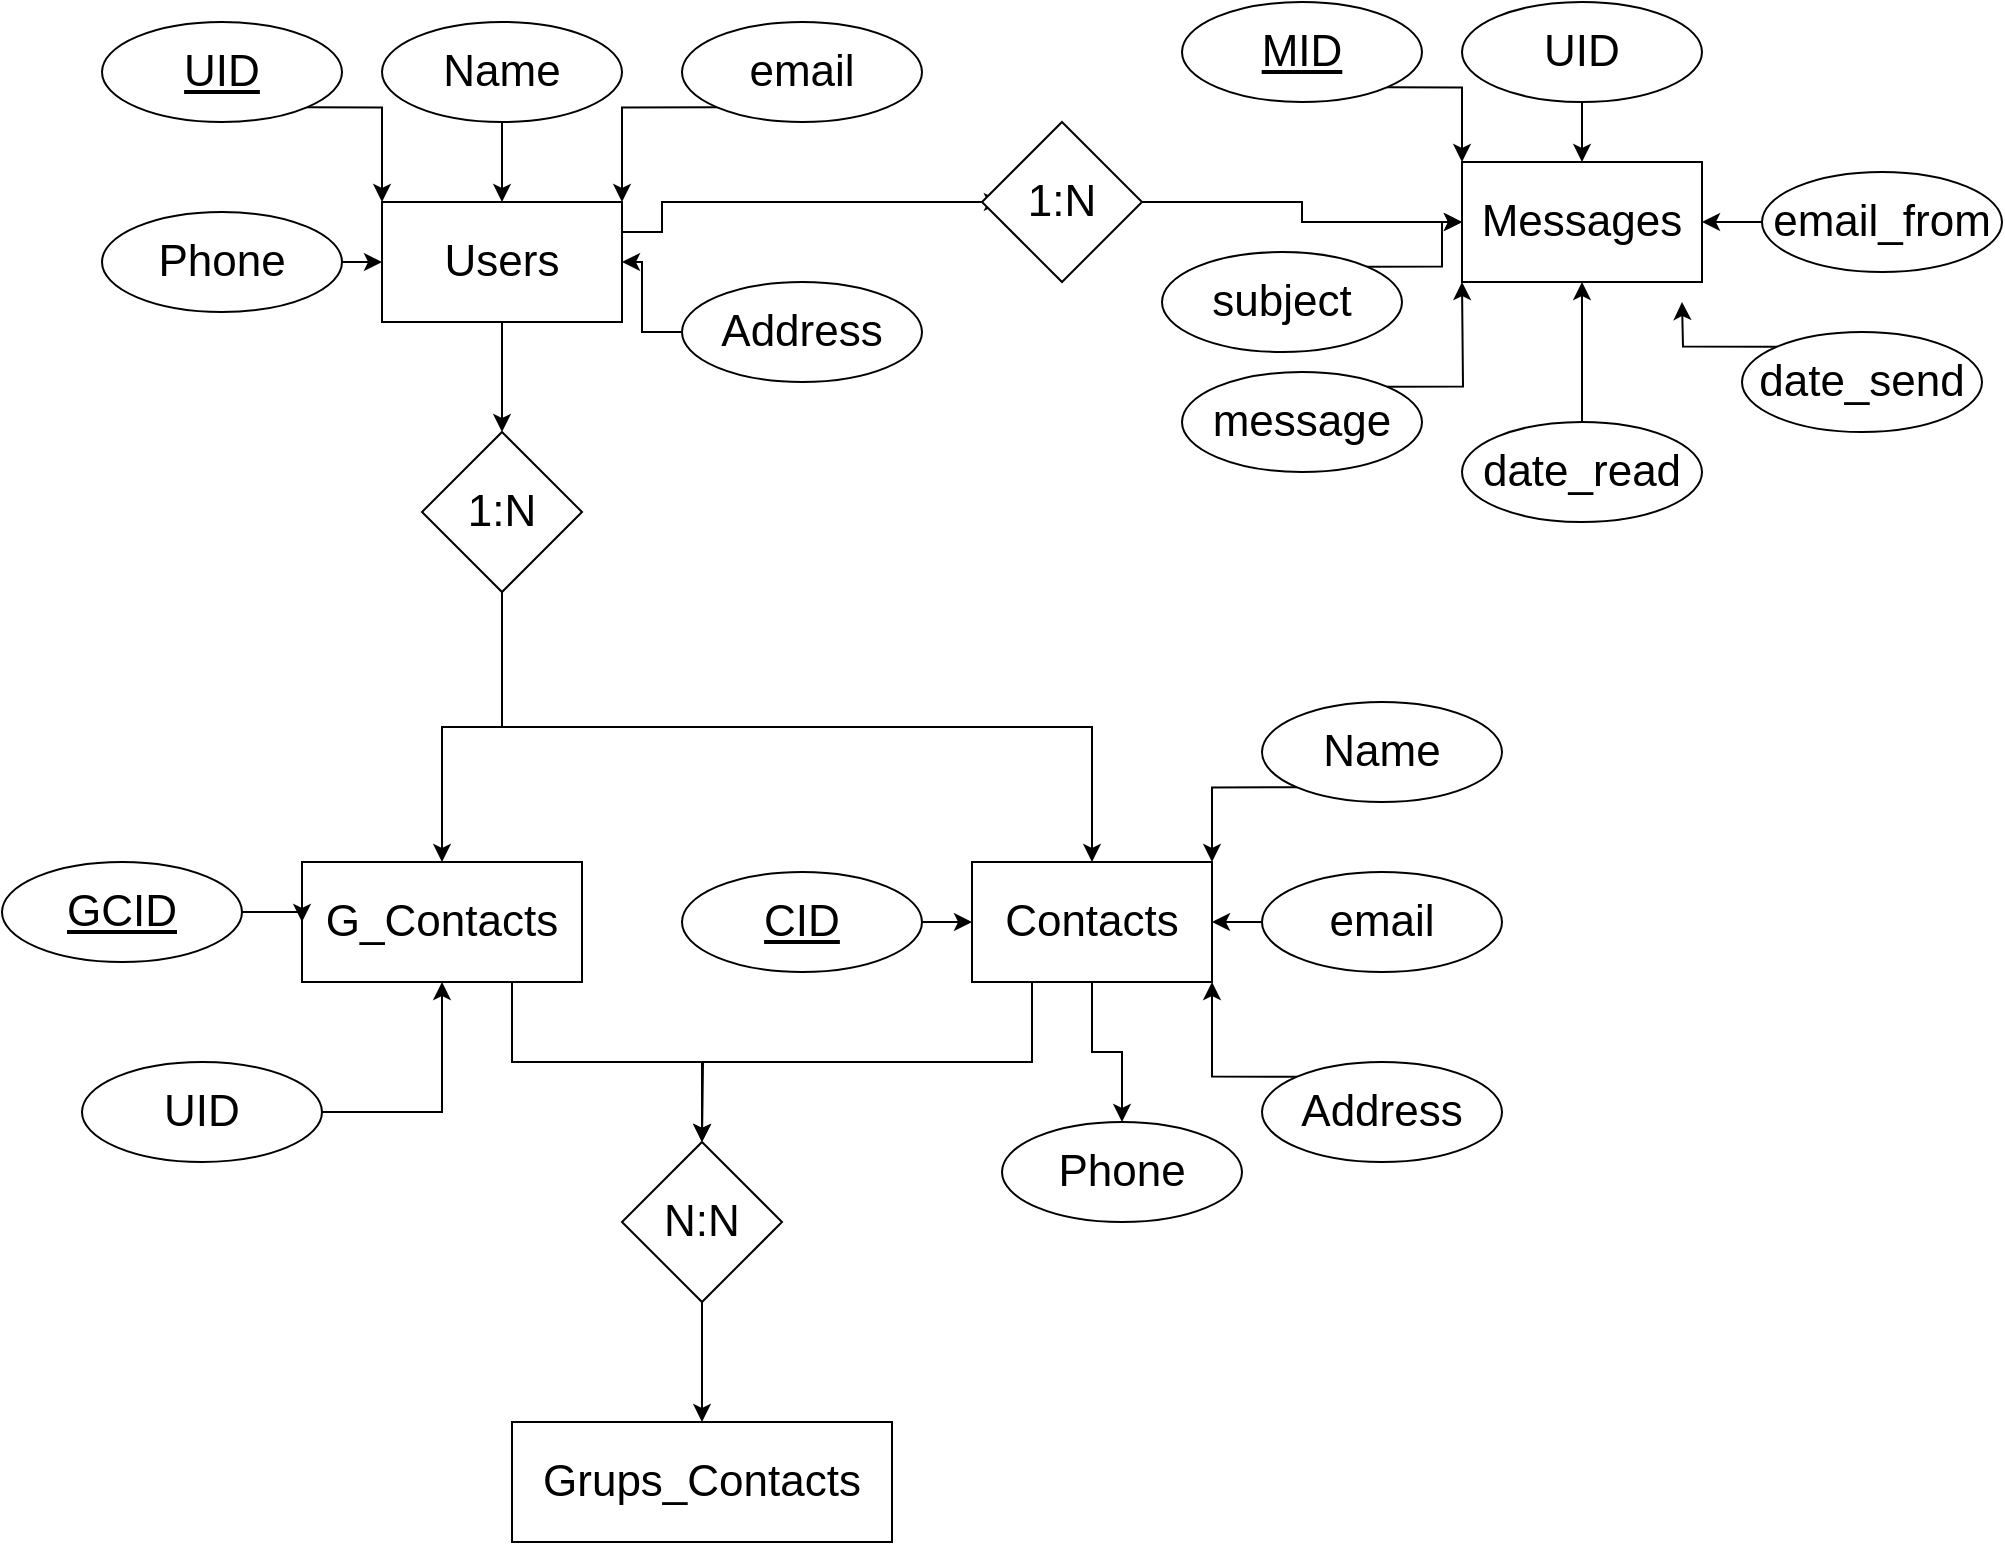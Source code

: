 <mxfile version="20.8.3" type="github">
  <diagram name="Page-1" id="ad52d381-51e7-2e0d-a935-2d0ddd2fd229">
    <mxGraphModel dx="1750" dy="915" grid="1" gridSize="10" guides="1" tooltips="1" connect="1" arrows="1" fold="1" page="1" pageScale="1" pageWidth="1100" pageHeight="850" background="none" math="0" shadow="0">
      <root>
        <mxCell id="0" />
        <mxCell id="1" parent="0" />
        <mxCell id="KKAwPkSLjg62LDA9pW_z-35" style="edgeStyle=orthogonalEdgeStyle;rounded=0;orthogonalLoop=1;jettySize=auto;html=1;exitX=1;exitY=0.25;exitDx=0;exitDy=0;entryX=1.333;entryY=-0.8;entryDx=0;entryDy=0;entryPerimeter=0;fontSize=22;" edge="1" parent="1" source="KKAwPkSLjg62LDA9pW_z-1" target="KKAwPkSLjg62LDA9pW_z-5">
          <mxGeometry relative="1" as="geometry" />
        </mxCell>
        <mxCell id="KKAwPkSLjg62LDA9pW_z-38" style="edgeStyle=orthogonalEdgeStyle;rounded=0;orthogonalLoop=1;jettySize=auto;html=1;exitX=0.5;exitY=1;exitDx=0;exitDy=0;entryX=0.5;entryY=0;entryDx=0;entryDy=0;fontSize=22;" edge="1" parent="1" source="KKAwPkSLjg62LDA9pW_z-1" target="KKAwPkSLjg62LDA9pW_z-37">
          <mxGeometry relative="1" as="geometry" />
        </mxCell>
        <mxCell id="KKAwPkSLjg62LDA9pW_z-1" value="&lt;font style=&quot;font-size: 22px;&quot;&gt;Users&lt;/font&gt;" style="rounded=0;whiteSpace=wrap;html=1;" vertex="1" parent="1">
          <mxGeometry x="200" y="110" width="120" height="60" as="geometry" />
        </mxCell>
        <mxCell id="KKAwPkSLjg62LDA9pW_z-61" style="edgeStyle=orthogonalEdgeStyle;rounded=0;orthogonalLoop=1;jettySize=auto;html=1;exitX=0.75;exitY=1;exitDx=0;exitDy=0;entryX=0.5;entryY=0;entryDx=0;entryDy=0;fontSize=22;" edge="1" parent="1" source="KKAwPkSLjg62LDA9pW_z-2" target="KKAwPkSLjg62LDA9pW_z-60">
          <mxGeometry relative="1" as="geometry" />
        </mxCell>
        <mxCell id="KKAwPkSLjg62LDA9pW_z-2" value="G_Contacts" style="rounded=0;whiteSpace=wrap;html=1;fontSize=22;" vertex="1" parent="1">
          <mxGeometry x="160" y="440" width="140" height="60" as="geometry" />
        </mxCell>
        <mxCell id="KKAwPkSLjg62LDA9pW_z-3" value="Messages" style="rounded=0;whiteSpace=wrap;html=1;fontSize=22;" vertex="1" parent="1">
          <mxGeometry x="740" y="90" width="120" height="60" as="geometry" />
        </mxCell>
        <mxCell id="KKAwPkSLjg62LDA9pW_z-20" style="edgeStyle=orthogonalEdgeStyle;rounded=0;orthogonalLoop=1;jettySize=auto;html=1;exitX=1;exitY=1;exitDx=0;exitDy=0;entryX=0;entryY=0;entryDx=0;entryDy=0;fontSize=22;" edge="1" parent="1" source="KKAwPkSLjg62LDA9pW_z-4" target="KKAwPkSLjg62LDA9pW_z-1">
          <mxGeometry relative="1" as="geometry" />
        </mxCell>
        <mxCell id="KKAwPkSLjg62LDA9pW_z-4" value="&lt;u&gt;UID&lt;/u&gt;" style="ellipse;whiteSpace=wrap;html=1;fontSize=22;" vertex="1" parent="1">
          <mxGeometry x="60" y="20" width="120" height="50" as="geometry" />
        </mxCell>
        <mxCell id="KKAwPkSLjg62LDA9pW_z-24" style="edgeStyle=orthogonalEdgeStyle;rounded=0;orthogonalLoop=1;jettySize=auto;html=1;exitX=0;exitY=0.5;exitDx=0;exitDy=0;entryX=1;entryY=0.5;entryDx=0;entryDy=0;fontSize=22;" edge="1" parent="1" source="KKAwPkSLjg62LDA9pW_z-5" target="KKAwPkSLjg62LDA9pW_z-1">
          <mxGeometry relative="1" as="geometry" />
        </mxCell>
        <mxCell id="KKAwPkSLjg62LDA9pW_z-5" value="Address" style="ellipse;whiteSpace=wrap;html=1;fontSize=22;" vertex="1" parent="1">
          <mxGeometry x="350" y="150" width="120" height="50" as="geometry" />
        </mxCell>
        <mxCell id="KKAwPkSLjg62LDA9pW_z-21" style="edgeStyle=orthogonalEdgeStyle;rounded=0;orthogonalLoop=1;jettySize=auto;html=1;exitX=1;exitY=0.5;exitDx=0;exitDy=0;entryX=0;entryY=0.5;entryDx=0;entryDy=0;fontSize=22;" edge="1" parent="1" source="KKAwPkSLjg62LDA9pW_z-6" target="KKAwPkSLjg62LDA9pW_z-1">
          <mxGeometry relative="1" as="geometry" />
        </mxCell>
        <mxCell id="KKAwPkSLjg62LDA9pW_z-6" value="Phone" style="ellipse;whiteSpace=wrap;html=1;fontSize=22;" vertex="1" parent="1">
          <mxGeometry x="60" y="115" width="120" height="50" as="geometry" />
        </mxCell>
        <mxCell id="KKAwPkSLjg62LDA9pW_z-23" style="edgeStyle=orthogonalEdgeStyle;rounded=0;orthogonalLoop=1;jettySize=auto;html=1;exitX=0;exitY=1;exitDx=0;exitDy=0;entryX=1;entryY=0;entryDx=0;entryDy=0;fontSize=22;" edge="1" parent="1" source="KKAwPkSLjg62LDA9pW_z-7" target="KKAwPkSLjg62LDA9pW_z-1">
          <mxGeometry relative="1" as="geometry" />
        </mxCell>
        <mxCell id="KKAwPkSLjg62LDA9pW_z-7" value="email" style="ellipse;whiteSpace=wrap;html=1;fontSize=22;" vertex="1" parent="1">
          <mxGeometry x="350" y="20" width="120" height="50" as="geometry" />
        </mxCell>
        <mxCell id="KKAwPkSLjg62LDA9pW_z-22" style="edgeStyle=orthogonalEdgeStyle;rounded=0;orthogonalLoop=1;jettySize=auto;html=1;exitX=0.5;exitY=1;exitDx=0;exitDy=0;entryX=0.5;entryY=0;entryDx=0;entryDy=0;fontSize=22;" edge="1" parent="1" source="KKAwPkSLjg62LDA9pW_z-8" target="KKAwPkSLjg62LDA9pW_z-1">
          <mxGeometry relative="1" as="geometry" />
        </mxCell>
        <mxCell id="KKAwPkSLjg62LDA9pW_z-8" value="Name" style="ellipse;whiteSpace=wrap;html=1;fontSize=22;" vertex="1" parent="1">
          <mxGeometry x="200" y="20" width="120" height="50" as="geometry" />
        </mxCell>
        <mxCell id="KKAwPkSLjg62LDA9pW_z-53" style="edgeStyle=orthogonalEdgeStyle;rounded=0;orthogonalLoop=1;jettySize=auto;html=1;exitX=1;exitY=0.5;exitDx=0;exitDy=0;entryX=0;entryY=0.5;entryDx=0;entryDy=0;fontSize=22;" edge="1" parent="1" source="KKAwPkSLjg62LDA9pW_z-9" target="KKAwPkSLjg62LDA9pW_z-2">
          <mxGeometry relative="1" as="geometry" />
        </mxCell>
        <mxCell id="KKAwPkSLjg62LDA9pW_z-9" value="&lt;u&gt;GCID&lt;/u&gt;" style="ellipse;whiteSpace=wrap;html=1;fontSize=22;" vertex="1" parent="1">
          <mxGeometry x="10" y="440" width="120" height="50" as="geometry" />
        </mxCell>
        <mxCell id="KKAwPkSLjg62LDA9pW_z-45" style="edgeStyle=orthogonalEdgeStyle;rounded=0;orthogonalLoop=1;jettySize=auto;html=1;exitX=0;exitY=0.5;exitDx=0;exitDy=0;entryX=1;entryY=0.5;entryDx=0;entryDy=0;fontSize=22;" edge="1" parent="1" source="KKAwPkSLjg62LDA9pW_z-12" target="KKAwPkSLjg62LDA9pW_z-3">
          <mxGeometry relative="1" as="geometry" />
        </mxCell>
        <mxCell id="KKAwPkSLjg62LDA9pW_z-12" value="email_from" style="ellipse;whiteSpace=wrap;html=1;fontSize=22;" vertex="1" parent="1">
          <mxGeometry x="890" y="95" width="120" height="50" as="geometry" />
        </mxCell>
        <mxCell id="KKAwPkSLjg62LDA9pW_z-30" style="edgeStyle=orthogonalEdgeStyle;rounded=0;orthogonalLoop=1;jettySize=auto;html=1;exitX=0;exitY=0;exitDx=0;exitDy=0;fontSize=22;" edge="1" parent="1" source="KKAwPkSLjg62LDA9pW_z-16">
          <mxGeometry relative="1" as="geometry">
            <mxPoint x="850" y="160" as="targetPoint" />
          </mxGeometry>
        </mxCell>
        <mxCell id="KKAwPkSLjg62LDA9pW_z-16" value="date_send" style="ellipse;whiteSpace=wrap;html=1;fontSize=22;" vertex="1" parent="1">
          <mxGeometry x="880" y="175" width="120" height="50" as="geometry" />
        </mxCell>
        <mxCell id="KKAwPkSLjg62LDA9pW_z-29" style="edgeStyle=orthogonalEdgeStyle;rounded=0;orthogonalLoop=1;jettySize=auto;html=1;exitX=0.5;exitY=0;exitDx=0;exitDy=0;entryX=0.5;entryY=1;entryDx=0;entryDy=0;fontSize=22;" edge="1" parent="1" source="KKAwPkSLjg62LDA9pW_z-17" target="KKAwPkSLjg62LDA9pW_z-3">
          <mxGeometry relative="1" as="geometry" />
        </mxCell>
        <mxCell id="KKAwPkSLjg62LDA9pW_z-17" value="date_read" style="ellipse;whiteSpace=wrap;html=1;fontSize=22;" vertex="1" parent="1">
          <mxGeometry x="740" y="220" width="120" height="50" as="geometry" />
        </mxCell>
        <mxCell id="KKAwPkSLjg62LDA9pW_z-27" style="edgeStyle=orthogonalEdgeStyle;rounded=0;orthogonalLoop=1;jettySize=auto;html=1;exitX=1;exitY=0;exitDx=0;exitDy=0;entryX=0;entryY=0.5;entryDx=0;entryDy=0;fontSize=22;" edge="1" parent="1" source="KKAwPkSLjg62LDA9pW_z-18" target="KKAwPkSLjg62LDA9pW_z-3">
          <mxGeometry relative="1" as="geometry" />
        </mxCell>
        <mxCell id="KKAwPkSLjg62LDA9pW_z-18" value="subject" style="ellipse;whiteSpace=wrap;html=1;fontSize=22;" vertex="1" parent="1">
          <mxGeometry x="590" y="135" width="120" height="50" as="geometry" />
        </mxCell>
        <mxCell id="KKAwPkSLjg62LDA9pW_z-28" style="edgeStyle=orthogonalEdgeStyle;rounded=0;orthogonalLoop=1;jettySize=auto;html=1;exitX=1;exitY=0;exitDx=0;exitDy=0;fontSize=22;" edge="1" parent="1" source="KKAwPkSLjg62LDA9pW_z-19">
          <mxGeometry relative="1" as="geometry">
            <mxPoint x="740" y="150" as="targetPoint" />
          </mxGeometry>
        </mxCell>
        <mxCell id="KKAwPkSLjg62LDA9pW_z-19" value="message" style="ellipse;whiteSpace=wrap;html=1;fontSize=22;" vertex="1" parent="1">
          <mxGeometry x="600" y="195" width="120" height="50" as="geometry" />
        </mxCell>
        <mxCell id="KKAwPkSLjg62LDA9pW_z-36" style="edgeStyle=orthogonalEdgeStyle;rounded=0;orthogonalLoop=1;jettySize=auto;html=1;exitX=1;exitY=0.5;exitDx=0;exitDy=0;entryX=0;entryY=0.5;entryDx=0;entryDy=0;fontSize=22;" edge="1" parent="1" source="KKAwPkSLjg62LDA9pW_z-34" target="KKAwPkSLjg62LDA9pW_z-3">
          <mxGeometry relative="1" as="geometry" />
        </mxCell>
        <mxCell id="KKAwPkSLjg62LDA9pW_z-34" value="1:N" style="rhombus;whiteSpace=wrap;html=1;fontSize=22;" vertex="1" parent="1">
          <mxGeometry x="500" y="70" width="80" height="80" as="geometry" />
        </mxCell>
        <mxCell id="KKAwPkSLjg62LDA9pW_z-56" style="edgeStyle=orthogonalEdgeStyle;rounded=0;orthogonalLoop=1;jettySize=auto;html=1;exitX=0.5;exitY=1;exitDx=0;exitDy=0;entryX=0.5;entryY=0;entryDx=0;entryDy=0;fontSize=22;" edge="1" parent="1" source="KKAwPkSLjg62LDA9pW_z-37" target="KKAwPkSLjg62LDA9pW_z-46">
          <mxGeometry relative="1" as="geometry" />
        </mxCell>
        <mxCell id="KKAwPkSLjg62LDA9pW_z-57" style="edgeStyle=orthogonalEdgeStyle;rounded=0;orthogonalLoop=1;jettySize=auto;html=1;exitX=0.5;exitY=1;exitDx=0;exitDy=0;entryX=0.5;entryY=0;entryDx=0;entryDy=0;fontSize=22;" edge="1" parent="1" source="KKAwPkSLjg62LDA9pW_z-37" target="KKAwPkSLjg62LDA9pW_z-2">
          <mxGeometry relative="1" as="geometry" />
        </mxCell>
        <mxCell id="KKAwPkSLjg62LDA9pW_z-37" value="1:N" style="rhombus;whiteSpace=wrap;html=1;fontSize=22;" vertex="1" parent="1">
          <mxGeometry x="220" y="225" width="80" height="80" as="geometry" />
        </mxCell>
        <mxCell id="KKAwPkSLjg62LDA9pW_z-42" style="edgeStyle=orthogonalEdgeStyle;rounded=0;orthogonalLoop=1;jettySize=auto;html=1;exitX=1;exitY=1;exitDx=0;exitDy=0;entryX=0;entryY=0;entryDx=0;entryDy=0;fontSize=22;" edge="1" parent="1" source="KKAwPkSLjg62LDA9pW_z-41" target="KKAwPkSLjg62LDA9pW_z-3">
          <mxGeometry relative="1" as="geometry" />
        </mxCell>
        <mxCell id="KKAwPkSLjg62LDA9pW_z-41" value="&lt;u&gt;MID&lt;/u&gt;" style="ellipse;whiteSpace=wrap;html=1;fontSize=22;" vertex="1" parent="1">
          <mxGeometry x="600" y="10" width="120" height="50" as="geometry" />
        </mxCell>
        <mxCell id="KKAwPkSLjg62LDA9pW_z-44" style="edgeStyle=orthogonalEdgeStyle;rounded=0;orthogonalLoop=1;jettySize=auto;html=1;exitX=0.5;exitY=1;exitDx=0;exitDy=0;entryX=0.5;entryY=0;entryDx=0;entryDy=0;fontSize=22;" edge="1" parent="1" source="KKAwPkSLjg62LDA9pW_z-43" target="KKAwPkSLjg62LDA9pW_z-3">
          <mxGeometry relative="1" as="geometry" />
        </mxCell>
        <mxCell id="KKAwPkSLjg62LDA9pW_z-43" value="UID" style="ellipse;whiteSpace=wrap;html=1;fontSize=22;" vertex="1" parent="1">
          <mxGeometry x="740" y="10" width="120" height="50" as="geometry" />
        </mxCell>
        <mxCell id="KKAwPkSLjg62LDA9pW_z-62" style="edgeStyle=orthogonalEdgeStyle;rounded=0;orthogonalLoop=1;jettySize=auto;html=1;exitX=0.25;exitY=1;exitDx=0;exitDy=0;fontSize=22;" edge="1" parent="1" source="KKAwPkSLjg62LDA9pW_z-46">
          <mxGeometry relative="1" as="geometry">
            <mxPoint x="360" y="580" as="targetPoint" />
          </mxGeometry>
        </mxCell>
        <mxCell id="KKAwPkSLjg62LDA9pW_z-63" value="" style="edgeStyle=orthogonalEdgeStyle;rounded=0;orthogonalLoop=1;jettySize=auto;html=1;fontSize=22;" edge="1" parent="1" source="KKAwPkSLjg62LDA9pW_z-46" target="KKAwPkSLjg62LDA9pW_z-48">
          <mxGeometry relative="1" as="geometry" />
        </mxCell>
        <mxCell id="KKAwPkSLjg62LDA9pW_z-46" value="Contacts" style="rounded=0;whiteSpace=wrap;html=1;fontSize=22;" vertex="1" parent="1">
          <mxGeometry x="495" y="440" width="120" height="60" as="geometry" />
        </mxCell>
        <mxCell id="KKAwPkSLjg62LDA9pW_z-64" style="edgeStyle=orthogonalEdgeStyle;rounded=0;orthogonalLoop=1;jettySize=auto;html=1;exitX=0;exitY=0;exitDx=0;exitDy=0;entryX=1;entryY=1;entryDx=0;entryDy=0;fontSize=22;" edge="1" parent="1" source="KKAwPkSLjg62LDA9pW_z-47" target="KKAwPkSLjg62LDA9pW_z-46">
          <mxGeometry relative="1" as="geometry" />
        </mxCell>
        <mxCell id="KKAwPkSLjg62LDA9pW_z-47" value="Address" style="ellipse;whiteSpace=wrap;html=1;fontSize=22;" vertex="1" parent="1">
          <mxGeometry x="640" y="540" width="120" height="50" as="geometry" />
        </mxCell>
        <mxCell id="KKAwPkSLjg62LDA9pW_z-48" value="Phone" style="ellipse;whiteSpace=wrap;html=1;fontSize=22;" vertex="1" parent="1">
          <mxGeometry x="510" y="570" width="120" height="50" as="geometry" />
        </mxCell>
        <mxCell id="KKAwPkSLjg62LDA9pW_z-65" style="edgeStyle=orthogonalEdgeStyle;rounded=0;orthogonalLoop=1;jettySize=auto;html=1;exitX=0;exitY=0.5;exitDx=0;exitDy=0;entryX=1;entryY=0.5;entryDx=0;entryDy=0;fontSize=22;" edge="1" parent="1" source="KKAwPkSLjg62LDA9pW_z-49" target="KKAwPkSLjg62LDA9pW_z-46">
          <mxGeometry relative="1" as="geometry" />
        </mxCell>
        <mxCell id="KKAwPkSLjg62LDA9pW_z-49" value="email" style="ellipse;whiteSpace=wrap;html=1;fontSize=22;" vertex="1" parent="1">
          <mxGeometry x="640" y="445" width="120" height="50" as="geometry" />
        </mxCell>
        <mxCell id="KKAwPkSLjg62LDA9pW_z-66" style="edgeStyle=orthogonalEdgeStyle;rounded=0;orthogonalLoop=1;jettySize=auto;html=1;exitX=0;exitY=1;exitDx=0;exitDy=0;entryX=1;entryY=0;entryDx=0;entryDy=0;fontSize=22;" edge="1" parent="1" source="KKAwPkSLjg62LDA9pW_z-50" target="KKAwPkSLjg62LDA9pW_z-46">
          <mxGeometry relative="1" as="geometry" />
        </mxCell>
        <mxCell id="KKAwPkSLjg62LDA9pW_z-50" value="Name" style="ellipse;whiteSpace=wrap;html=1;fontSize=22;" vertex="1" parent="1">
          <mxGeometry x="640" y="360" width="120" height="50" as="geometry" />
        </mxCell>
        <mxCell id="KKAwPkSLjg62LDA9pW_z-52" style="edgeStyle=orthogonalEdgeStyle;rounded=0;orthogonalLoop=1;jettySize=auto;html=1;exitX=1;exitY=0.5;exitDx=0;exitDy=0;entryX=0.5;entryY=1;entryDx=0;entryDy=0;fontSize=22;" edge="1" parent="1" source="KKAwPkSLjg62LDA9pW_z-51" target="KKAwPkSLjg62LDA9pW_z-2">
          <mxGeometry relative="1" as="geometry" />
        </mxCell>
        <mxCell id="KKAwPkSLjg62LDA9pW_z-51" value="UID" style="ellipse;whiteSpace=wrap;html=1;fontSize=22;" vertex="1" parent="1">
          <mxGeometry x="50" y="540" width="120" height="50" as="geometry" />
        </mxCell>
        <mxCell id="KKAwPkSLjg62LDA9pW_z-55" style="edgeStyle=orthogonalEdgeStyle;rounded=0;orthogonalLoop=1;jettySize=auto;html=1;exitX=1;exitY=0.5;exitDx=0;exitDy=0;entryX=0;entryY=0.5;entryDx=0;entryDy=0;fontSize=22;" edge="1" parent="1" source="KKAwPkSLjg62LDA9pW_z-54" target="KKAwPkSLjg62LDA9pW_z-46">
          <mxGeometry relative="1" as="geometry" />
        </mxCell>
        <mxCell id="KKAwPkSLjg62LDA9pW_z-54" value="&lt;u&gt;CID&lt;/u&gt;" style="ellipse;whiteSpace=wrap;html=1;fontSize=22;" vertex="1" parent="1">
          <mxGeometry x="350" y="445" width="120" height="50" as="geometry" />
        </mxCell>
        <mxCell id="KKAwPkSLjg62LDA9pW_z-58" value="Grups_Contacts" style="rounded=0;whiteSpace=wrap;html=1;fontSize=22;" vertex="1" parent="1">
          <mxGeometry x="265" y="720" width="190" height="60" as="geometry" />
        </mxCell>
        <mxCell id="KKAwPkSLjg62LDA9pW_z-67" style="edgeStyle=orthogonalEdgeStyle;rounded=0;orthogonalLoop=1;jettySize=auto;html=1;exitX=0.5;exitY=1;exitDx=0;exitDy=0;entryX=0.5;entryY=0;entryDx=0;entryDy=0;fontSize=22;" edge="1" parent="1" source="KKAwPkSLjg62LDA9pW_z-60" target="KKAwPkSLjg62LDA9pW_z-58">
          <mxGeometry relative="1" as="geometry" />
        </mxCell>
        <mxCell id="KKAwPkSLjg62LDA9pW_z-60" value="N:N" style="rhombus;whiteSpace=wrap;html=1;fontSize=22;" vertex="1" parent="1">
          <mxGeometry x="320" y="580" width="80" height="80" as="geometry" />
        </mxCell>
      </root>
    </mxGraphModel>
  </diagram>
</mxfile>
